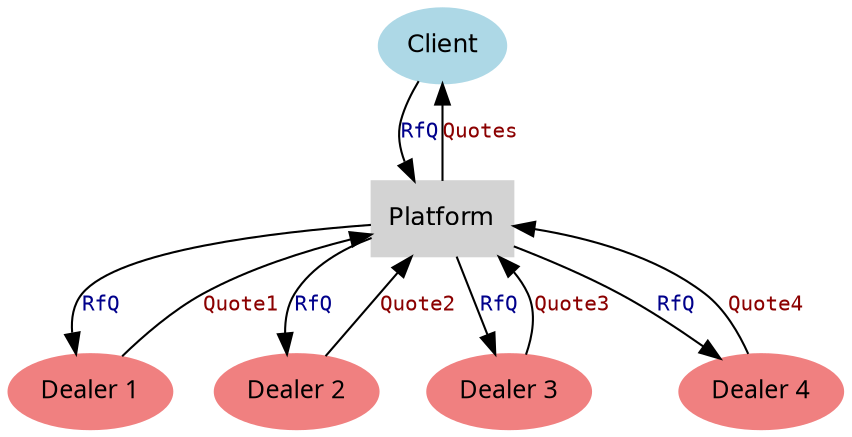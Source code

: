 // RfQ Protocol
digraph {
	fontname=Helvetica fontsize=12
	Client [label=Client color=lightblue fontname=Helvetica fontsize=12 shape=ellipse style=filled]
	Platform [label=Platform color=lightgrey fontname=Helvetica fontsize=12 shape=box style=filled]
	Dealer1 [label="Dealer 1" color=lightcoral fontname="Helvetica-Italic" fontsize=12 shape=ellipse style=filled]
	Dealer2 [label="Dealer 2" color=lightcoral fontname="Helvetica-Italic" fontsize=12 shape=ellipse style=filled]
	Dealer3 [label="Dealer 3" color=lightcoral fontname="Helvetica-Italic" fontsize=12 shape=ellipse style=filled]
	Dealer4 [label="Dealer 4" color=lightcoral fontname="Helvetica-Italic" fontsize=12 shape=ellipse style=filled]
	Client -> Platform [label=RfQ fontcolor=darkblue fontname=Courier fontsize=10]
	Platform -> Dealer1 [label=RfQ fontcolor=darkblue fontname=Courier fontsize=10]
	Dealer1 -> Platform [label=Quote1 fontcolor=darkred fontname=Courier fontsize=10]
	Platform -> Dealer2 [label=RfQ fontcolor=darkblue fontname=Courier fontsize=10]
	Dealer2 -> Platform [label=Quote2 fontcolor=darkred fontname=Courier fontsize=10]
	Platform -> Dealer3 [label=RfQ fontcolor=darkblue fontname=Courier fontsize=10]
	Dealer3 -> Platform [label=Quote3 fontcolor=darkred fontname=Courier fontsize=10]
	Platform -> Dealer4 [label=RfQ fontcolor=darkblue fontname=Courier fontsize=10]
	Dealer4 -> Platform [label=Quote4 fontcolor=darkred fontname=Courier fontsize=10]
	Platform -> Client [label=Quotes fontcolor=darkred fontname=Courier fontsize=10]
}
